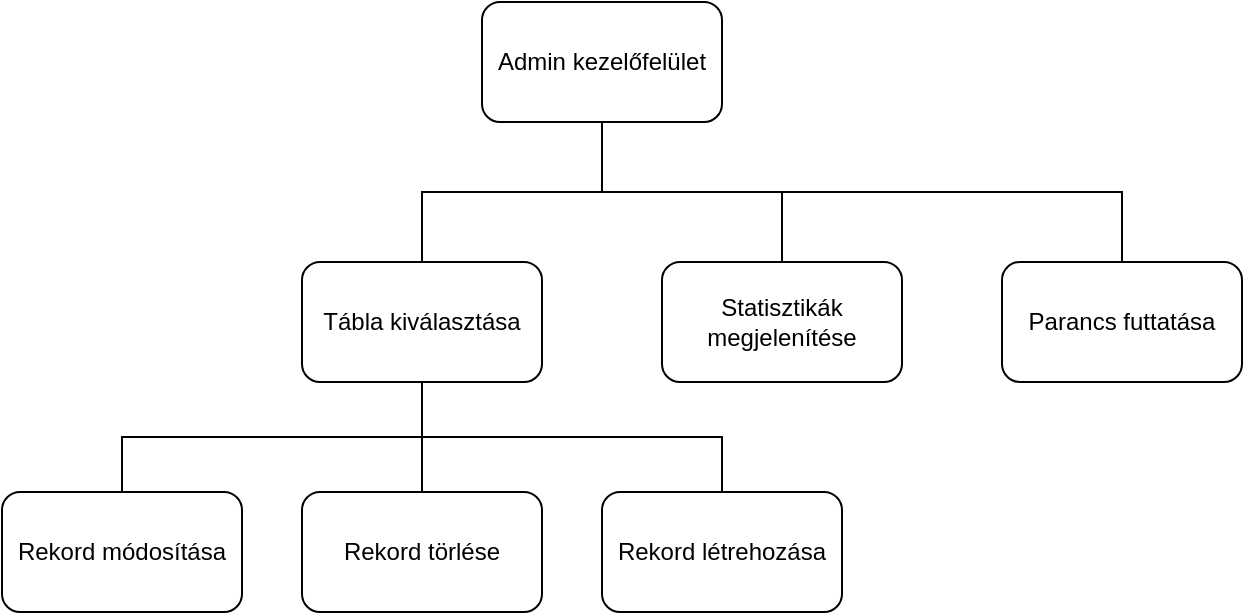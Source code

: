 <mxfile version="16.5.1" type="device"><diagram id="rMJ7DxV2DHffrY4jDlY0" name="Page-1"><mxGraphModel dx="760" dy="624" grid="1" gridSize="10" guides="1" tooltips="1" connect="1" arrows="1" fold="1" page="1" pageScale="1" pageWidth="827" pageHeight="1169" math="0" shadow="0"><root><mxCell id="0"/><mxCell id="1" parent="0"/><mxCell id="6XKd1VsC6fzfhE-e9muB-15" style="edgeStyle=orthogonalEdgeStyle;rounded=0;orthogonalLoop=1;jettySize=auto;html=1;exitX=0.5;exitY=1;exitDx=0;exitDy=0;endArrow=none;endFill=0;" edge="1" parent="1" source="6XKd1VsC6fzfhE-e9muB-2" target="6XKd1VsC6fzfhE-e9muB-11"><mxGeometry relative="1" as="geometry"/></mxCell><mxCell id="6XKd1VsC6fzfhE-e9muB-2" value="Admin kezelőfelület" style="rounded=1;whiteSpace=wrap;html=1;comic=0;strokeColor=default;" vertex="1" parent="1"><mxGeometry x="390" y="310" width="120" height="60" as="geometry"/></mxCell><mxCell id="6XKd1VsC6fzfhE-e9muB-16" style="edgeStyle=orthogonalEdgeStyle;rounded=0;orthogonalLoop=1;jettySize=auto;html=1;exitX=0.5;exitY=1;exitDx=0;exitDy=0;endArrow=none;endFill=0;" edge="1" parent="1" source="6XKd1VsC6fzfhE-e9muB-3" target="6XKd1VsC6fzfhE-e9muB-8"><mxGeometry relative="1" as="geometry"/></mxCell><mxCell id="6XKd1VsC6fzfhE-e9muB-3" value="Tábla kiválasztása" style="rounded=1;whiteSpace=wrap;html=1;comic=0;strokeColor=default;" vertex="1" parent="1"><mxGeometry x="300" y="440" width="120" height="60" as="geometry"/></mxCell><mxCell id="6XKd1VsC6fzfhE-e9muB-4" value="Statisztikák megjelenítése" style="rounded=1;whiteSpace=wrap;html=1;comic=0;strokeColor=default;" vertex="1" parent="1"><mxGeometry x="480" y="440" width="120" height="60" as="geometry"/></mxCell><mxCell id="6XKd1VsC6fzfhE-e9muB-5" value="" style="endArrow=none;html=1;rounded=0;entryX=0.5;entryY=1;entryDx=0;entryDy=0;exitX=0.5;exitY=0;exitDx=0;exitDy=0;edgeStyle=orthogonalEdgeStyle;" edge="1" parent="1" source="6XKd1VsC6fzfhE-e9muB-3" target="6XKd1VsC6fzfhE-e9muB-2"><mxGeometry width="50" height="50" relative="1" as="geometry"><mxPoint x="510" y="470" as="sourcePoint"/><mxPoint x="560" y="420" as="targetPoint"/></mxGeometry></mxCell><mxCell id="6XKd1VsC6fzfhE-e9muB-7" value="" style="endArrow=none;html=1;rounded=0;entryX=0.5;entryY=1;entryDx=0;entryDy=0;exitX=0.5;exitY=0;exitDx=0;exitDy=0;edgeStyle=orthogonalEdgeStyle;" edge="1" parent="1" source="6XKd1VsC6fzfhE-e9muB-4" target="6XKd1VsC6fzfhE-e9muB-2"><mxGeometry width="50" height="50" relative="1" as="geometry"><mxPoint x="510" y="470" as="sourcePoint"/><mxPoint x="560" y="420" as="targetPoint"/></mxGeometry></mxCell><mxCell id="6XKd1VsC6fzfhE-e9muB-8" value="Rekord módosítása" style="rounded=1;whiteSpace=wrap;html=1;comic=0;strokeColor=default;" vertex="1" parent="1"><mxGeometry x="150" y="555" width="120" height="60" as="geometry"/></mxCell><mxCell id="6XKd1VsC6fzfhE-e9muB-17" style="edgeStyle=orthogonalEdgeStyle;rounded=0;orthogonalLoop=1;jettySize=auto;html=1;exitX=0.5;exitY=0;exitDx=0;exitDy=0;endArrow=none;endFill=0;" edge="1" parent="1" source="6XKd1VsC6fzfhE-e9muB-9"><mxGeometry relative="1" as="geometry"><mxPoint x="360" y="500" as="targetPoint"/></mxGeometry></mxCell><mxCell id="6XKd1VsC6fzfhE-e9muB-9" value="Rekord törlése" style="rounded=1;whiteSpace=wrap;html=1;comic=0;strokeColor=default;" vertex="1" parent="1"><mxGeometry x="300" y="555" width="120" height="60" as="geometry"/></mxCell><mxCell id="6XKd1VsC6fzfhE-e9muB-18" style="edgeStyle=orthogonalEdgeStyle;rounded=0;orthogonalLoop=1;jettySize=auto;html=1;exitX=0.5;exitY=0;exitDx=0;exitDy=0;entryX=0.5;entryY=1;entryDx=0;entryDy=0;endArrow=none;endFill=0;" edge="1" parent="1" source="6XKd1VsC6fzfhE-e9muB-10" target="6XKd1VsC6fzfhE-e9muB-3"><mxGeometry relative="1" as="geometry"/></mxCell><mxCell id="6XKd1VsC6fzfhE-e9muB-10" value="Rekord létrehozása" style="rounded=1;whiteSpace=wrap;html=1;comic=0;strokeColor=default;" vertex="1" parent="1"><mxGeometry x="450" y="555" width="120" height="60" as="geometry"/></mxCell><mxCell id="6XKd1VsC6fzfhE-e9muB-11" value="Parancs futtatása" style="rounded=1;whiteSpace=wrap;html=1;comic=0;strokeColor=default;" vertex="1" parent="1"><mxGeometry x="650" y="440" width="120" height="60" as="geometry"/></mxCell></root></mxGraphModel></diagram></mxfile>
